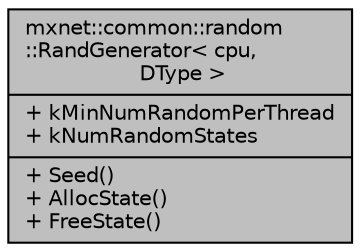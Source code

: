 digraph "mxnet::common::random::RandGenerator&lt; cpu, DType &gt;"
{
  edge [fontname="Helvetica",fontsize="10",labelfontname="Helvetica",labelfontsize="10"];
  node [fontname="Helvetica",fontsize="10",shape=record];
  Node1 [label="{mxnet::common::random\l::RandGenerator\< cpu,\l DType \>\n|+ kMinNumRandomPerThread\l+ kNumRandomStates\l|+ Seed()\l+ AllocState()\l+ FreeState()\l}",height=0.2,width=0.4,color="black", fillcolor="grey75", style="filled", fontcolor="black"];
}
